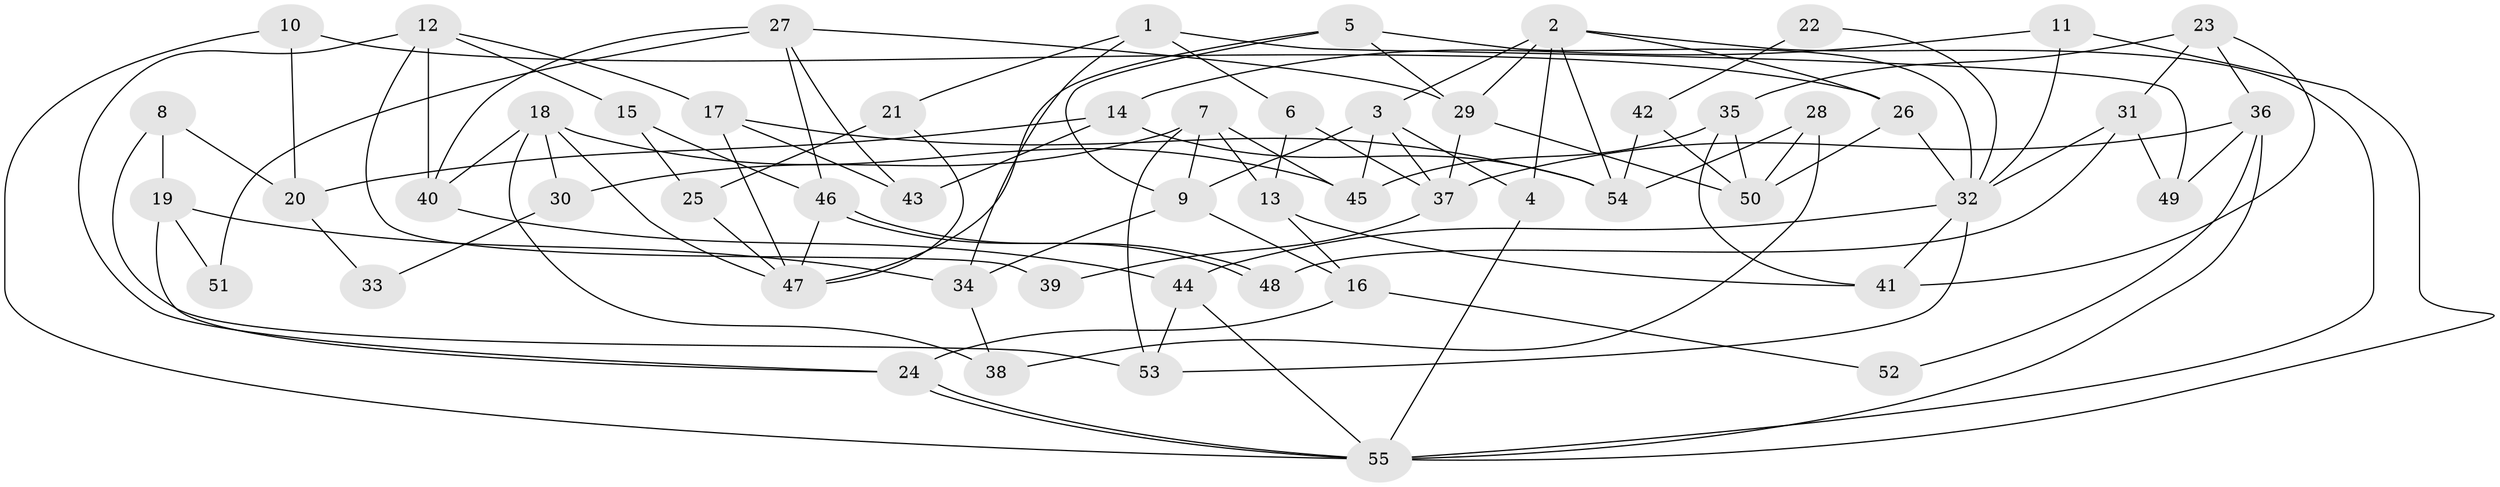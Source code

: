 // Generated by graph-tools (version 1.1) at 2025/26/03/09/25 03:26:13]
// undirected, 55 vertices, 110 edges
graph export_dot {
graph [start="1"]
  node [color=gray90,style=filled];
  1;
  2;
  3;
  4;
  5;
  6;
  7;
  8;
  9;
  10;
  11;
  12;
  13;
  14;
  15;
  16;
  17;
  18;
  19;
  20;
  21;
  22;
  23;
  24;
  25;
  26;
  27;
  28;
  29;
  30;
  31;
  32;
  33;
  34;
  35;
  36;
  37;
  38;
  39;
  40;
  41;
  42;
  43;
  44;
  45;
  46;
  47;
  48;
  49;
  50;
  51;
  52;
  53;
  54;
  55;
  1 -- 49;
  1 -- 6;
  1 -- 21;
  1 -- 34;
  2 -- 26;
  2 -- 3;
  2 -- 4;
  2 -- 29;
  2 -- 54;
  2 -- 55;
  3 -- 4;
  3 -- 9;
  3 -- 37;
  3 -- 45;
  4 -- 55;
  5 -- 9;
  5 -- 47;
  5 -- 29;
  5 -- 32;
  6 -- 37;
  6 -- 13;
  7 -- 45;
  7 -- 53;
  7 -- 9;
  7 -- 13;
  7 -- 30;
  8 -- 53;
  8 -- 20;
  8 -- 19;
  9 -- 34;
  9 -- 16;
  10 -- 26;
  10 -- 55;
  10 -- 20;
  11 -- 55;
  11 -- 32;
  11 -- 14;
  12 -- 24;
  12 -- 40;
  12 -- 15;
  12 -- 17;
  12 -- 39;
  13 -- 16;
  13 -- 41;
  14 -- 54;
  14 -- 20;
  14 -- 43;
  15 -- 46;
  15 -- 25;
  16 -- 24;
  16 -- 52;
  17 -- 43;
  17 -- 47;
  17 -- 54;
  18 -- 47;
  18 -- 40;
  18 -- 30;
  18 -- 38;
  18 -- 45;
  19 -- 34;
  19 -- 24;
  19 -- 51;
  20 -- 33;
  21 -- 25;
  21 -- 47;
  22 -- 42;
  22 -- 32;
  23 -- 35;
  23 -- 36;
  23 -- 31;
  23 -- 41;
  24 -- 55;
  24 -- 55;
  25 -- 47;
  26 -- 32;
  26 -- 50;
  27 -- 29;
  27 -- 46;
  27 -- 40;
  27 -- 43;
  27 -- 51;
  28 -- 50;
  28 -- 54;
  28 -- 38;
  29 -- 37;
  29 -- 50;
  30 -- 33;
  31 -- 32;
  31 -- 48;
  31 -- 49;
  32 -- 41;
  32 -- 44;
  32 -- 53;
  34 -- 38;
  35 -- 41;
  35 -- 45;
  35 -- 50;
  36 -- 37;
  36 -- 55;
  36 -- 49;
  36 -- 52;
  37 -- 39;
  40 -- 44;
  42 -- 50;
  42 -- 54;
  44 -- 55;
  44 -- 53;
  46 -- 47;
  46 -- 48;
  46 -- 48;
}

